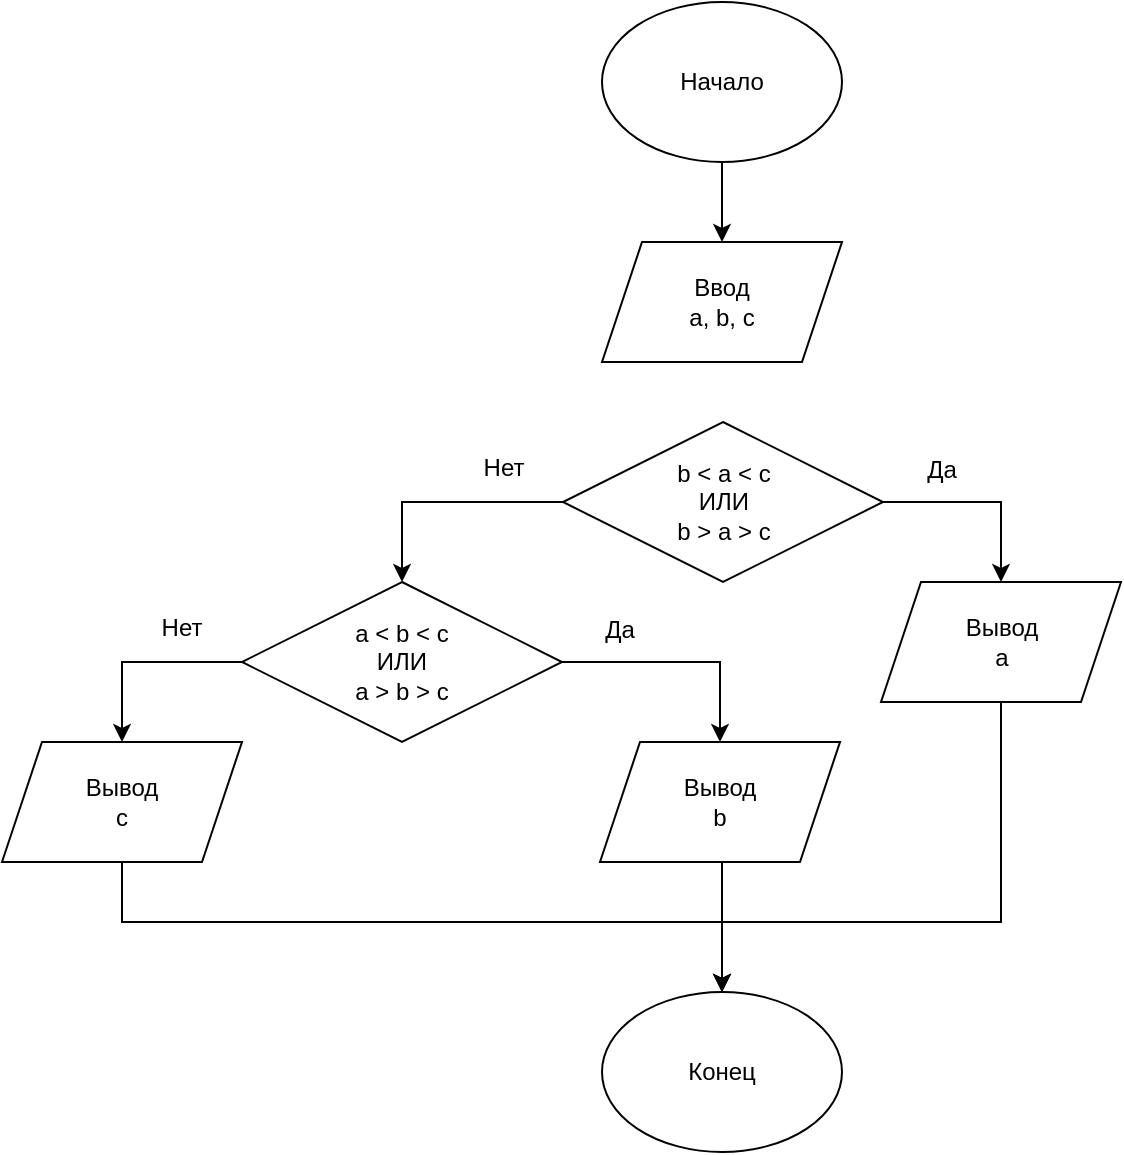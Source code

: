 <mxfile version="17.4.2" type="device"><diagram id="VhzE_HwY6mdumpfQvNX7" name="Страница 1"><mxGraphModel dx="1102" dy="1025" grid="1" gridSize="10" guides="1" tooltips="1" connect="1" arrows="1" fold="1" page="1" pageScale="1" pageWidth="1654" pageHeight="1169" math="0" shadow="0"><root><mxCell id="0"/><mxCell id="1" parent="0"/><mxCell id="UHqSLkC1u2peBnXB0bx6-3" value="" style="edgeStyle=orthogonalEdgeStyle;rounded=0;orthogonalLoop=1;jettySize=auto;html=1;" edge="1" parent="1" source="UHqSLkC1u2peBnXB0bx6-1" target="UHqSLkC1u2peBnXB0bx6-2"><mxGeometry relative="1" as="geometry"/></mxCell><mxCell id="UHqSLkC1u2peBnXB0bx6-1" value="Начало" style="ellipse;whiteSpace=wrap;html=1;" vertex="1" parent="1"><mxGeometry x="500" y="40" width="120" height="80" as="geometry"/></mxCell><mxCell id="UHqSLkC1u2peBnXB0bx6-2" value="Ввод&lt;br&gt;a, b, c" style="shape=parallelogram;perimeter=parallelogramPerimeter;whiteSpace=wrap;html=1;fixedSize=1;" vertex="1" parent="1"><mxGeometry x="500" y="160" width="120" height="60" as="geometry"/></mxCell><mxCell id="UHqSLkC1u2peBnXB0bx6-12" style="edgeStyle=orthogonalEdgeStyle;rounded=0;orthogonalLoop=1;jettySize=auto;html=1;exitX=1;exitY=0.5;exitDx=0;exitDy=0;entryX=0.5;entryY=0;entryDx=0;entryDy=0;" edge="1" parent="1" source="UHqSLkC1u2peBnXB0bx6-5" target="UHqSLkC1u2peBnXB0bx6-11"><mxGeometry relative="1" as="geometry"/></mxCell><mxCell id="UHqSLkC1u2peBnXB0bx6-13" style="edgeStyle=orthogonalEdgeStyle;rounded=0;orthogonalLoop=1;jettySize=auto;html=1;exitX=0;exitY=0.5;exitDx=0;exitDy=0;entryX=0.5;entryY=0;entryDx=0;entryDy=0;" edge="1" parent="1" source="UHqSLkC1u2peBnXB0bx6-5" target="UHqSLkC1u2peBnXB0bx6-8"><mxGeometry relative="1" as="geometry"/></mxCell><mxCell id="UHqSLkC1u2peBnXB0bx6-5" value="b &amp;lt; a &amp;lt; c&lt;br&gt;ИЛИ&lt;br&gt;b &amp;gt; a &amp;gt; c" style="rhombus;whiteSpace=wrap;html=1;" vertex="1" parent="1"><mxGeometry x="480.5" y="250" width="160" height="80" as="geometry"/></mxCell><mxCell id="UHqSLkC1u2peBnXB0bx6-6" value="Да" style="text;html=1;strokeColor=none;fillColor=none;align=center;verticalAlign=middle;whiteSpace=wrap;rounded=0;" vertex="1" parent="1"><mxGeometry x="639.5" y="259" width="60" height="30" as="geometry"/></mxCell><mxCell id="UHqSLkC1u2peBnXB0bx6-7" value="Нет" style="text;html=1;strokeColor=none;fillColor=none;align=center;verticalAlign=middle;whiteSpace=wrap;rounded=0;" vertex="1" parent="1"><mxGeometry x="420.5" y="258" width="60" height="30" as="geometry"/></mxCell><mxCell id="UHqSLkC1u2peBnXB0bx6-17" style="edgeStyle=orthogonalEdgeStyle;rounded=0;orthogonalLoop=1;jettySize=auto;html=1;exitX=1;exitY=0.5;exitDx=0;exitDy=0;entryX=0.5;entryY=0;entryDx=0;entryDy=0;" edge="1" parent="1" source="UHqSLkC1u2peBnXB0bx6-8" target="UHqSLkC1u2peBnXB0bx6-14"><mxGeometry relative="1" as="geometry"/></mxCell><mxCell id="UHqSLkC1u2peBnXB0bx6-18" style="edgeStyle=orthogonalEdgeStyle;rounded=0;orthogonalLoop=1;jettySize=auto;html=1;exitX=0;exitY=0.5;exitDx=0;exitDy=0;" edge="1" parent="1" source="UHqSLkC1u2peBnXB0bx6-8" target="UHqSLkC1u2peBnXB0bx6-15"><mxGeometry relative="1" as="geometry"/></mxCell><mxCell id="UHqSLkC1u2peBnXB0bx6-8" value="a &amp;lt; b &amp;lt; c&lt;br&gt;ИЛИ&lt;br&gt;a &amp;gt; b &amp;gt; c" style="rhombus;whiteSpace=wrap;html=1;" vertex="1" parent="1"><mxGeometry x="320" y="330" width="160" height="80" as="geometry"/></mxCell><mxCell id="UHqSLkC1u2peBnXB0bx6-9" value="Да" style="text;html=1;strokeColor=none;fillColor=none;align=center;verticalAlign=middle;whiteSpace=wrap;rounded=0;" vertex="1" parent="1"><mxGeometry x="479" y="339" width="60" height="30" as="geometry"/></mxCell><mxCell id="UHqSLkC1u2peBnXB0bx6-10" value="Нет" style="text;html=1;strokeColor=none;fillColor=none;align=center;verticalAlign=middle;whiteSpace=wrap;rounded=0;" vertex="1" parent="1"><mxGeometry x="260" y="338" width="60" height="30" as="geometry"/></mxCell><mxCell id="UHqSLkC1u2peBnXB0bx6-21" style="edgeStyle=orthogonalEdgeStyle;rounded=0;orthogonalLoop=1;jettySize=auto;html=1;exitX=0.5;exitY=1;exitDx=0;exitDy=0;entryX=0.5;entryY=0;entryDx=0;entryDy=0;" edge="1" parent="1" source="UHqSLkC1u2peBnXB0bx6-11" target="UHqSLkC1u2peBnXB0bx6-16"><mxGeometry relative="1" as="geometry"><Array as="points"><mxPoint x="700" y="500"/><mxPoint x="560" y="500"/></Array></mxGeometry></mxCell><mxCell id="UHqSLkC1u2peBnXB0bx6-11" value="Вывод&lt;br&gt;a" style="shape=parallelogram;perimeter=parallelogramPerimeter;whiteSpace=wrap;html=1;fixedSize=1;" vertex="1" parent="1"><mxGeometry x="639.5" y="330" width="120" height="60" as="geometry"/></mxCell><mxCell id="UHqSLkC1u2peBnXB0bx6-20" style="edgeStyle=orthogonalEdgeStyle;rounded=0;orthogonalLoop=1;jettySize=auto;html=1;exitX=0.5;exitY=1;exitDx=0;exitDy=0;entryX=0.5;entryY=0;entryDx=0;entryDy=0;" edge="1" parent="1" source="UHqSLkC1u2peBnXB0bx6-14" target="UHqSLkC1u2peBnXB0bx6-16"><mxGeometry relative="1" as="geometry"><Array as="points"><mxPoint x="560" y="470"/></Array></mxGeometry></mxCell><mxCell id="UHqSLkC1u2peBnXB0bx6-14" value="Вывод&lt;br&gt;b" style="shape=parallelogram;perimeter=parallelogramPerimeter;whiteSpace=wrap;html=1;fixedSize=1;" vertex="1" parent="1"><mxGeometry x="499" y="410" width="120" height="60" as="geometry"/></mxCell><mxCell id="UHqSLkC1u2peBnXB0bx6-19" style="edgeStyle=orthogonalEdgeStyle;rounded=0;orthogonalLoop=1;jettySize=auto;html=1;exitX=0.5;exitY=1;exitDx=0;exitDy=0;" edge="1" parent="1" source="UHqSLkC1u2peBnXB0bx6-15" target="UHqSLkC1u2peBnXB0bx6-16"><mxGeometry relative="1" as="geometry"><Array as="points"><mxPoint x="260" y="500"/><mxPoint x="560" y="500"/></Array></mxGeometry></mxCell><mxCell id="UHqSLkC1u2peBnXB0bx6-15" value="Вывод&lt;br&gt;c" style="shape=parallelogram;perimeter=parallelogramPerimeter;whiteSpace=wrap;html=1;fixedSize=1;" vertex="1" parent="1"><mxGeometry x="200" y="410" width="120" height="60" as="geometry"/></mxCell><mxCell id="UHqSLkC1u2peBnXB0bx6-16" value="Конец" style="ellipse;whiteSpace=wrap;html=1;" vertex="1" parent="1"><mxGeometry x="500" y="535" width="120" height="80" as="geometry"/></mxCell></root></mxGraphModel></diagram></mxfile>